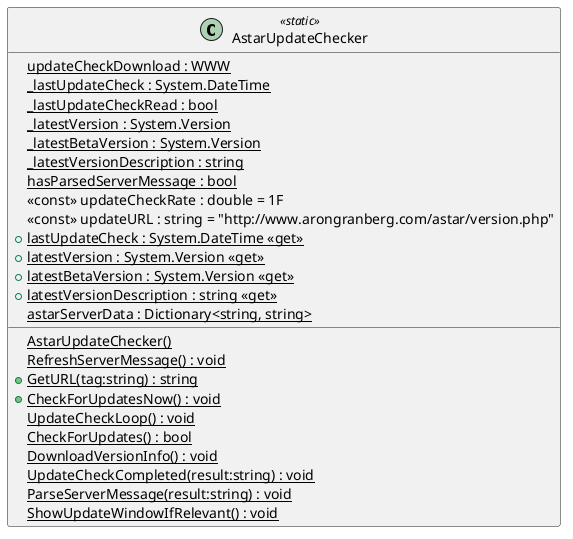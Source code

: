 @startuml
class AstarUpdateChecker <<static>> {
    {static} updateCheckDownload : WWW
    {static} _lastUpdateCheck : System.DateTime
    {static} _lastUpdateCheckRead : bool
    {static} _latestVersion : System.Version
    {static} _latestBetaVersion : System.Version
    {static} _latestVersionDescription : string
    {static} hasParsedServerMessage : bool
    <<const>> updateCheckRate : double = 1F
    <<const>> updateURL : string = "http://www.arongranberg.com/astar/version.php"
    + {static} lastUpdateCheck : System.DateTime <<get>>
    + {static} latestVersion : System.Version <<get>>
    + {static} latestBetaVersion : System.Version <<get>>
    + {static} latestVersionDescription : string <<get>>
    {static} astarServerData : Dictionary<string, string>
    {static} AstarUpdateChecker()
    {static} RefreshServerMessage() : void
    + {static} GetURL(tag:string) : string
    + {static} CheckForUpdatesNow() : void
    {static} UpdateCheckLoop() : void
    {static} CheckForUpdates() : bool
    {static} DownloadVersionInfo() : void
    {static} UpdateCheckCompleted(result:string) : void
    {static} ParseServerMessage(result:string) : void
    {static} ShowUpdateWindowIfRelevant() : void
}
@enduml

